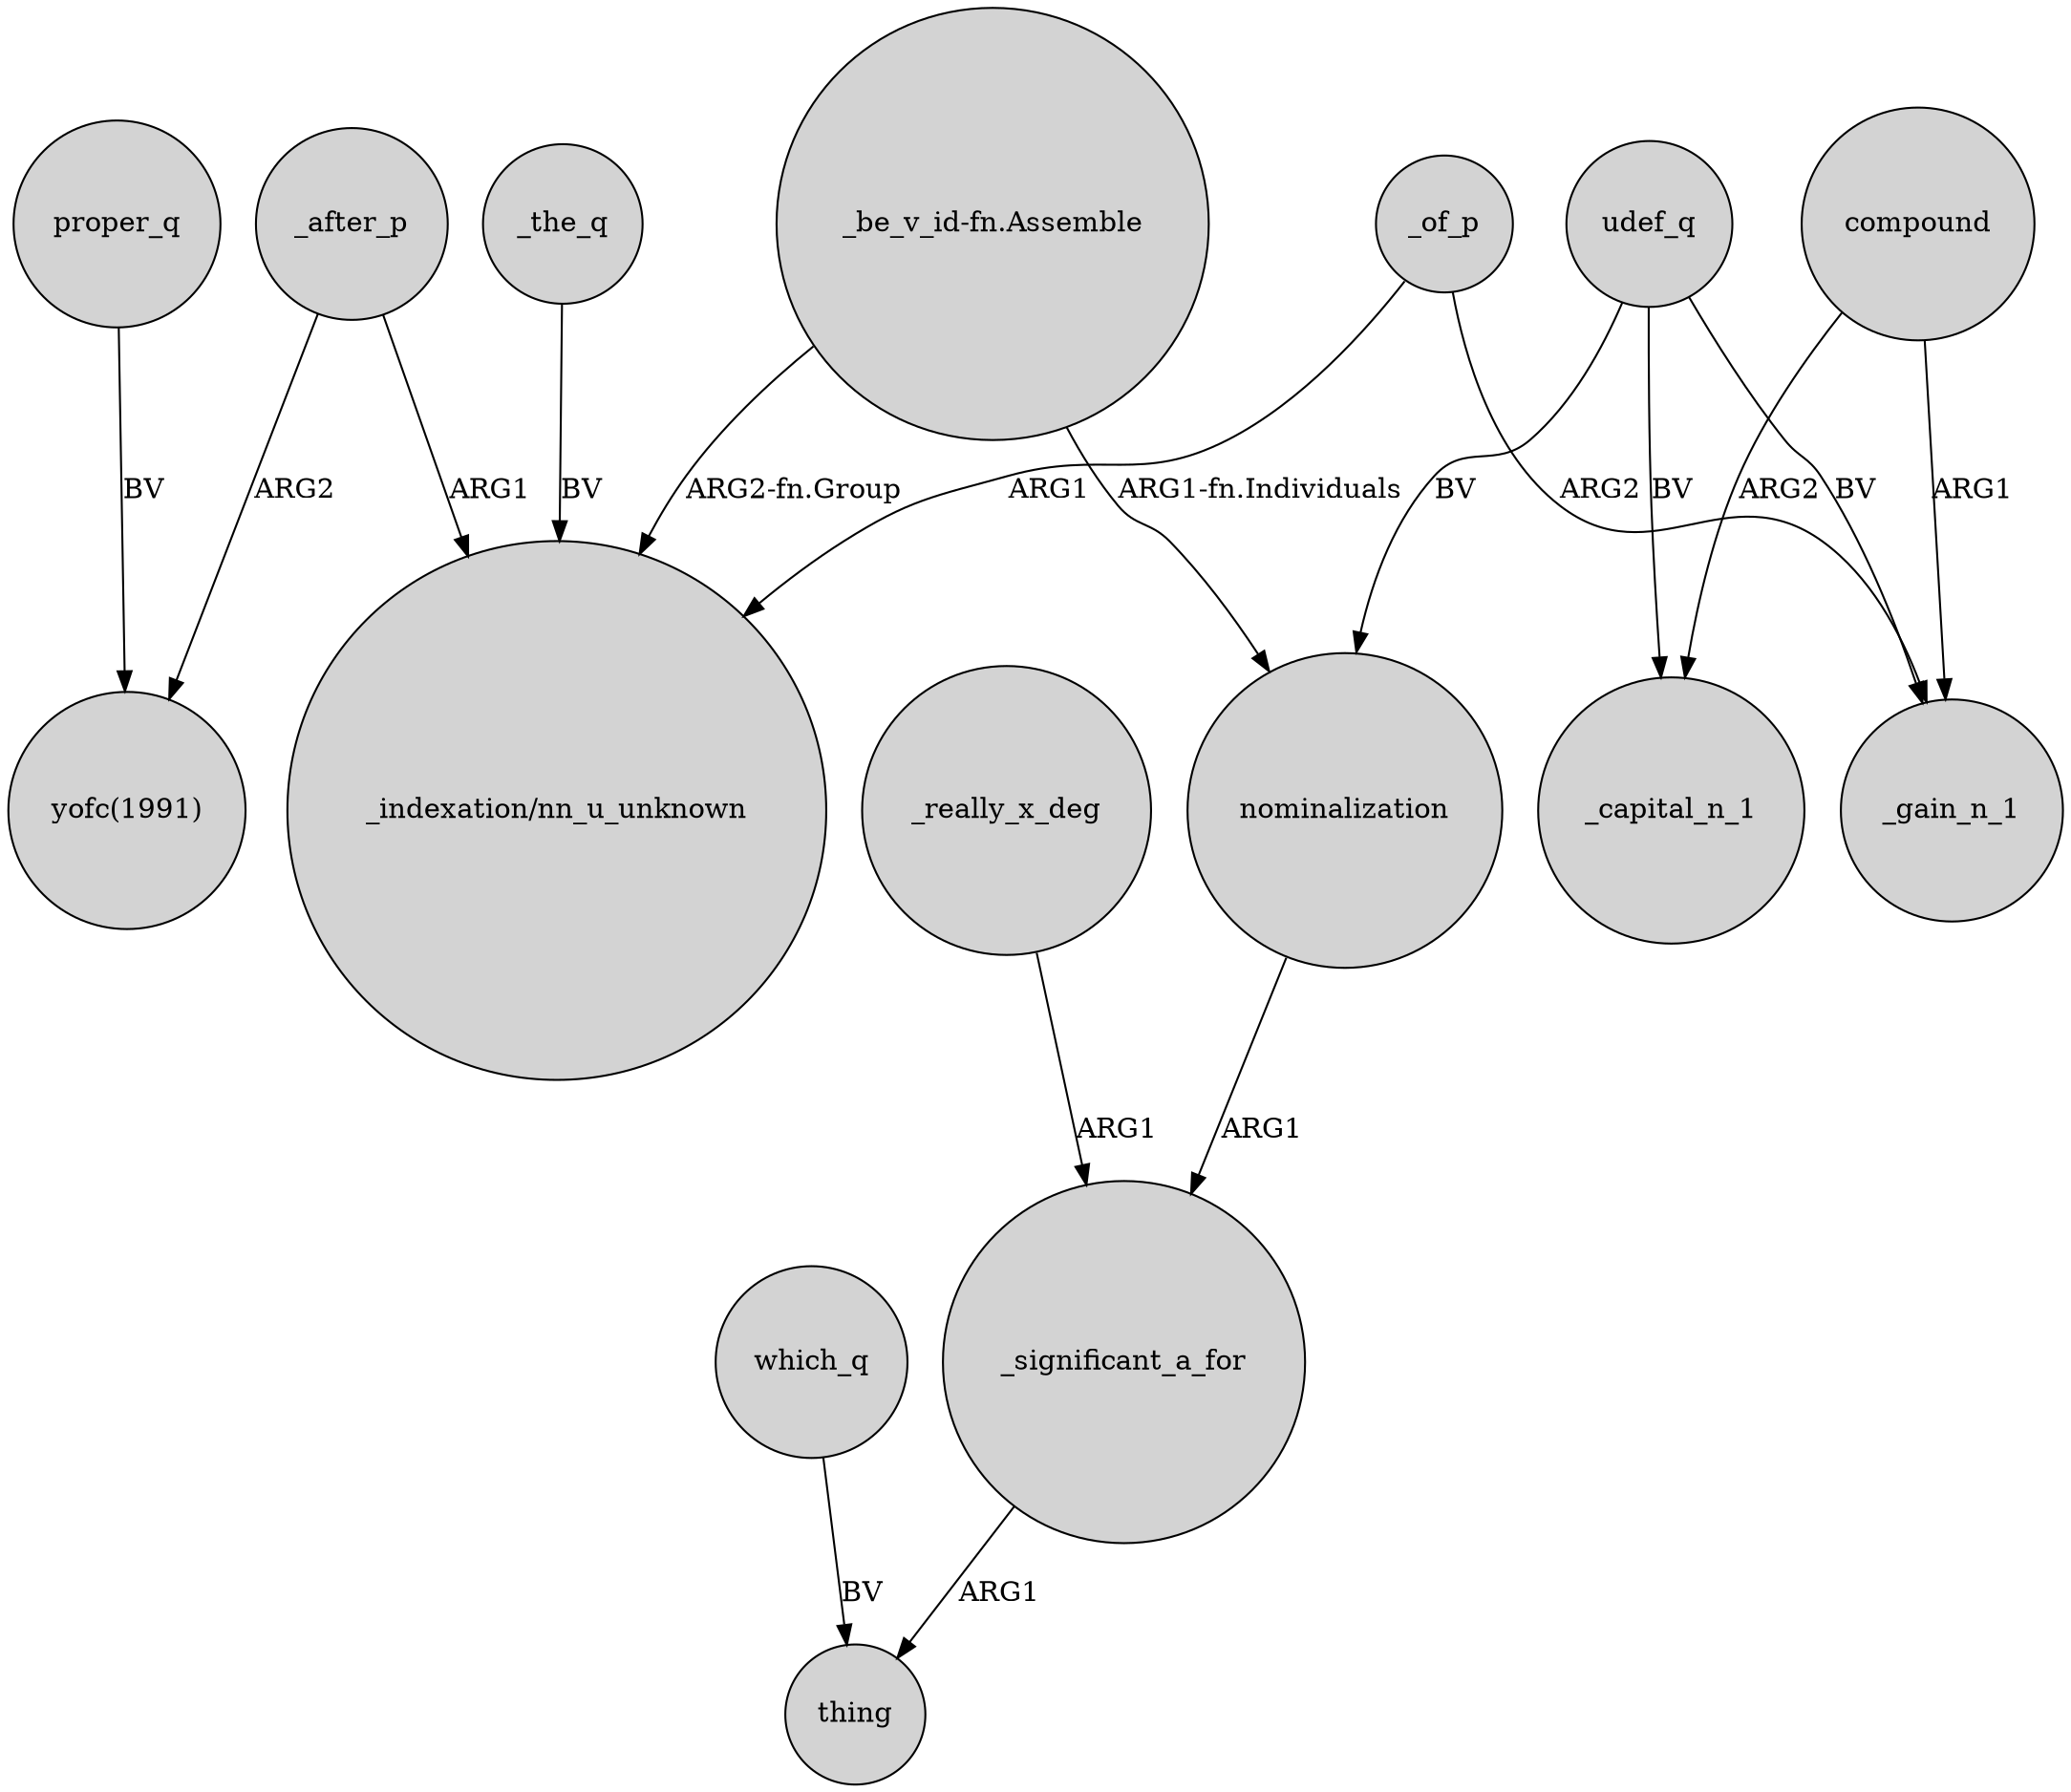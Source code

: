 digraph {
	node [shape=circle style=filled]
	_after_p -> "yofc(1991)" [label=ARG2]
	_the_q -> "_indexation/nn_u_unknown" [label=BV]
	compound -> _capital_n_1 [label=ARG2]
	compound -> _gain_n_1 [label=ARG1]
	"_be_v_id-fn.Assemble" -> "_indexation/nn_u_unknown" [label="ARG2-fn.Group"]
	_after_p -> "_indexation/nn_u_unknown" [label=ARG1]
	udef_q -> _capital_n_1 [label=BV]
	_of_p -> _gain_n_1 [label=ARG2]
	which_q -> thing [label=BV]
	proper_q -> "yofc(1991)" [label=BV]
	_of_p -> "_indexation/nn_u_unknown" [label=ARG1]
	_significant_a_for -> thing [label=ARG1]
	_really_x_deg -> _significant_a_for [label=ARG1]
	nominalization -> _significant_a_for [label=ARG1]
	"_be_v_id-fn.Assemble" -> nominalization [label="ARG1-fn.Individuals"]
	udef_q -> _gain_n_1 [label=BV]
	udef_q -> nominalization [label=BV]
}
